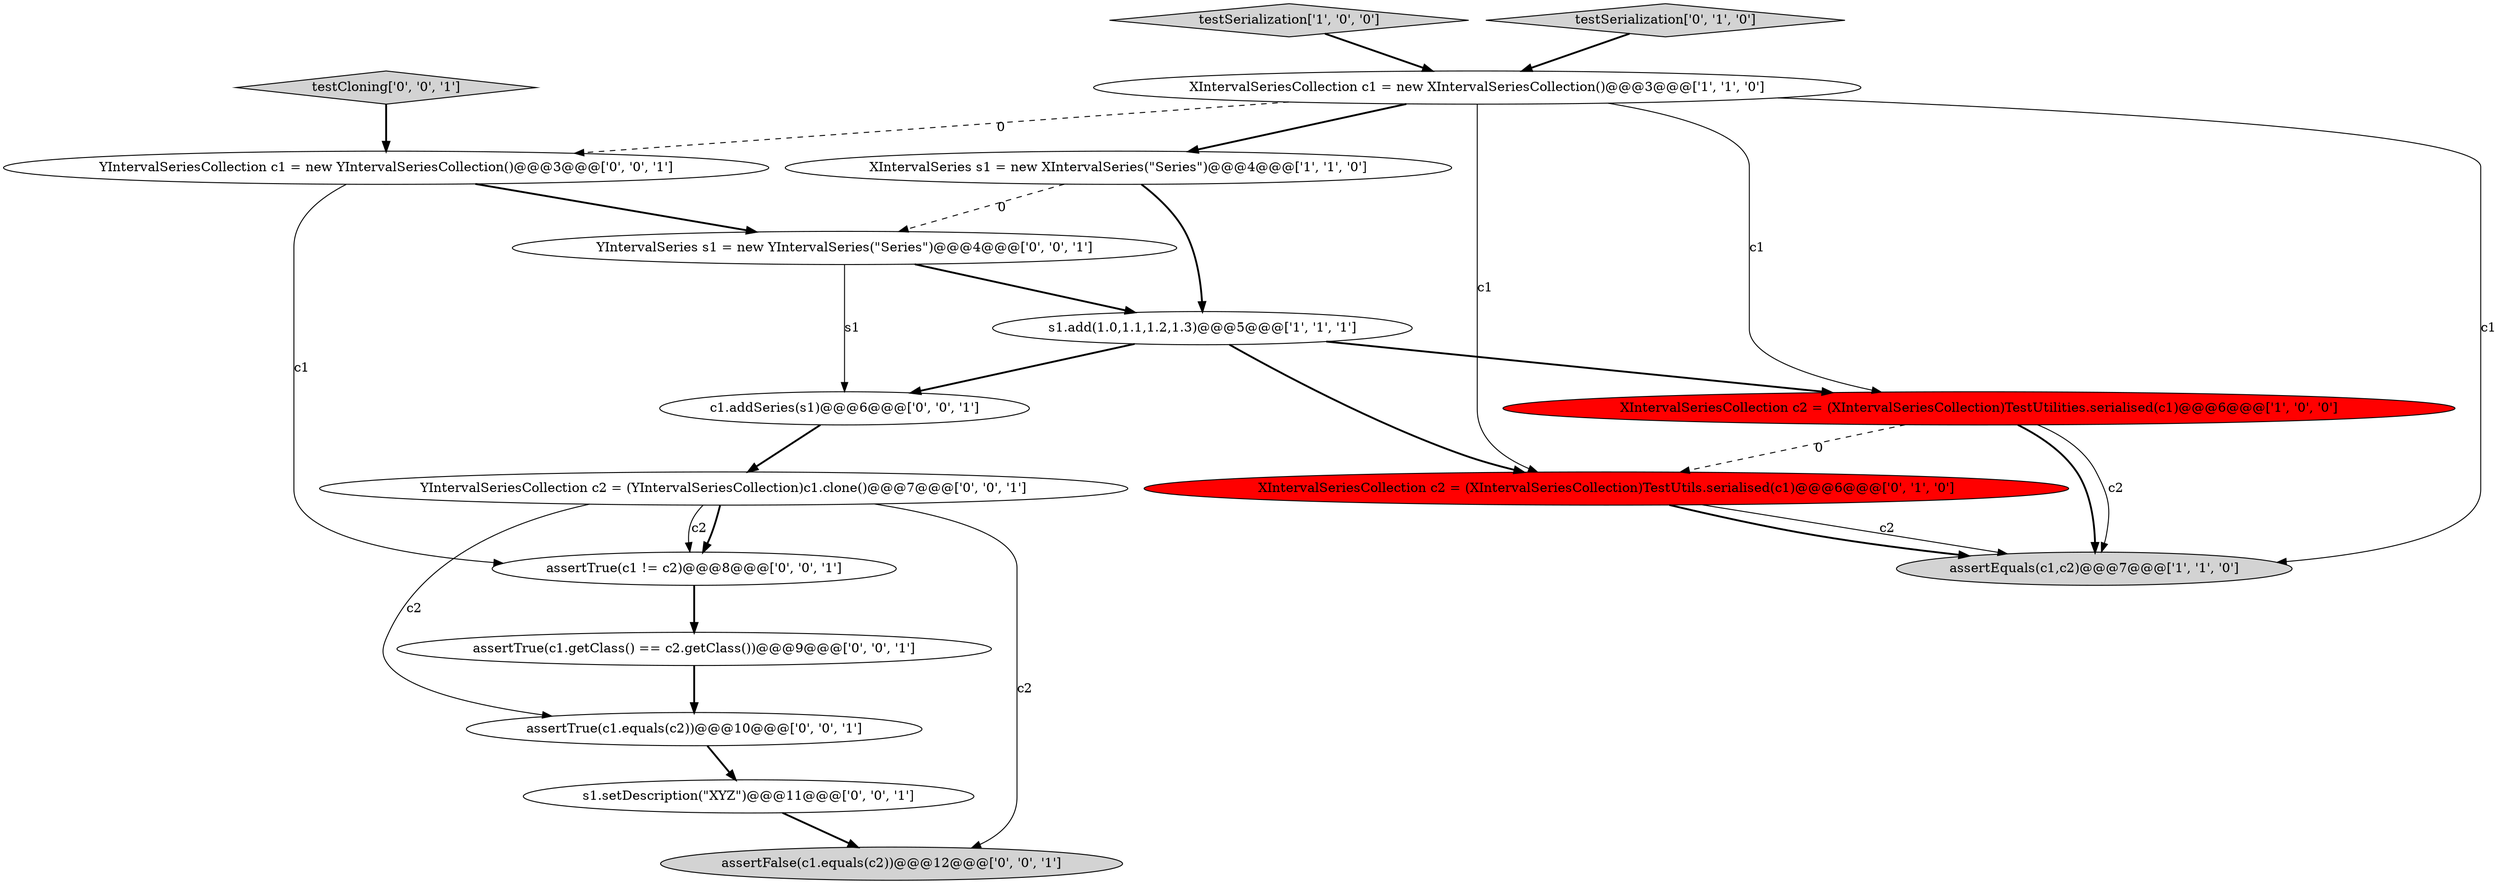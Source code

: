 digraph {
11 [style = filled, label = "assertFalse(c1.equals(c2))@@@12@@@['0', '0', '1']", fillcolor = lightgray, shape = ellipse image = "AAA0AAABBB3BBB"];
3 [style = filled, label = "testSerialization['1', '0', '0']", fillcolor = lightgray, shape = diamond image = "AAA0AAABBB1BBB"];
7 [style = filled, label = "testSerialization['0', '1', '0']", fillcolor = lightgray, shape = diamond image = "AAA0AAABBB2BBB"];
16 [style = filled, label = "YIntervalSeriesCollection c1 = new YIntervalSeriesCollection()@@@3@@@['0', '0', '1']", fillcolor = white, shape = ellipse image = "AAA0AAABBB3BBB"];
8 [style = filled, label = "s1.setDescription(\"XYZ\")@@@11@@@['0', '0', '1']", fillcolor = white, shape = ellipse image = "AAA0AAABBB3BBB"];
6 [style = filled, label = "XIntervalSeriesCollection c2 = (XIntervalSeriesCollection)TestUtils.serialised(c1)@@@6@@@['0', '1', '0']", fillcolor = red, shape = ellipse image = "AAA1AAABBB2BBB"];
1 [style = filled, label = "s1.add(1.0,1.1,1.2,1.3)@@@5@@@['1', '1', '1']", fillcolor = white, shape = ellipse image = "AAA0AAABBB1BBB"];
14 [style = filled, label = "YIntervalSeries s1 = new YIntervalSeries(\"Series\")@@@4@@@['0', '0', '1']", fillcolor = white, shape = ellipse image = "AAA0AAABBB3BBB"];
10 [style = filled, label = "assertTrue(c1 != c2)@@@8@@@['0', '0', '1']", fillcolor = white, shape = ellipse image = "AAA0AAABBB3BBB"];
12 [style = filled, label = "c1.addSeries(s1)@@@6@@@['0', '0', '1']", fillcolor = white, shape = ellipse image = "AAA0AAABBB3BBB"];
2 [style = filled, label = "XIntervalSeriesCollection c2 = (XIntervalSeriesCollection)TestUtilities.serialised(c1)@@@6@@@['1', '0', '0']", fillcolor = red, shape = ellipse image = "AAA1AAABBB1BBB"];
0 [style = filled, label = "assertEquals(c1,c2)@@@7@@@['1', '1', '0']", fillcolor = lightgray, shape = ellipse image = "AAA0AAABBB1BBB"];
5 [style = filled, label = "XIntervalSeries s1 = new XIntervalSeries(\"Series\")@@@4@@@['1', '1', '0']", fillcolor = white, shape = ellipse image = "AAA0AAABBB1BBB"];
17 [style = filled, label = "assertTrue(c1.getClass() == c2.getClass())@@@9@@@['0', '0', '1']", fillcolor = white, shape = ellipse image = "AAA0AAABBB3BBB"];
13 [style = filled, label = "assertTrue(c1.equals(c2))@@@10@@@['0', '0', '1']", fillcolor = white, shape = ellipse image = "AAA0AAABBB3BBB"];
15 [style = filled, label = "testCloning['0', '0', '1']", fillcolor = lightgray, shape = diamond image = "AAA0AAABBB3BBB"];
4 [style = filled, label = "XIntervalSeriesCollection c1 = new XIntervalSeriesCollection()@@@3@@@['1', '1', '0']", fillcolor = white, shape = ellipse image = "AAA0AAABBB1BBB"];
9 [style = filled, label = "YIntervalSeriesCollection c2 = (YIntervalSeriesCollection)c1.clone()@@@7@@@['0', '0', '1']", fillcolor = white, shape = ellipse image = "AAA0AAABBB3BBB"];
5->14 [style = dashed, label="0"];
4->16 [style = dashed, label="0"];
4->0 [style = solid, label="c1"];
6->0 [style = solid, label="c2"];
4->2 [style = solid, label="c1"];
10->17 [style = bold, label=""];
6->0 [style = bold, label=""];
7->4 [style = bold, label=""];
9->10 [style = bold, label=""];
12->9 [style = bold, label=""];
15->16 [style = bold, label=""];
3->4 [style = bold, label=""];
14->1 [style = bold, label=""];
5->1 [style = bold, label=""];
2->0 [style = bold, label=""];
1->6 [style = bold, label=""];
16->10 [style = solid, label="c1"];
9->11 [style = solid, label="c2"];
4->6 [style = solid, label="c1"];
1->12 [style = bold, label=""];
2->6 [style = dashed, label="0"];
2->0 [style = solid, label="c2"];
16->14 [style = bold, label=""];
1->2 [style = bold, label=""];
17->13 [style = bold, label=""];
9->13 [style = solid, label="c2"];
13->8 [style = bold, label=""];
8->11 [style = bold, label=""];
14->12 [style = solid, label="s1"];
4->5 [style = bold, label=""];
9->10 [style = solid, label="c2"];
}
